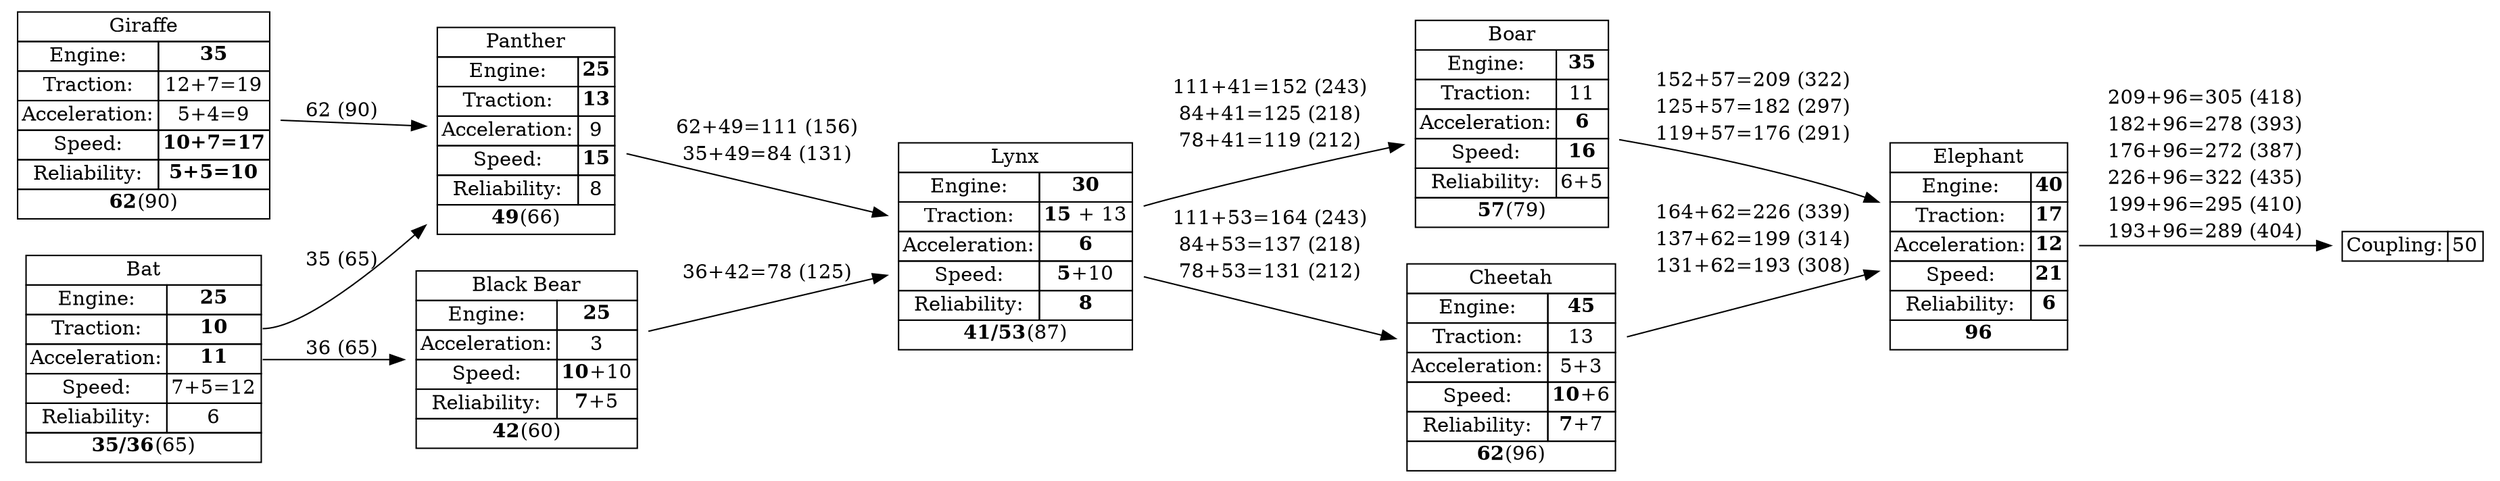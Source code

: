 digraph era2 {
  rankdir="LR";
  node [shape=none];
  giraffe [label=<
  <TABLE BORDER="0" CELLBORDER="1" CELLSPACING="0">
  <TR><TD COLSPAN="2">Giraffe</TD></TR>
  <TR>
   <TD>Engine:</TD><TD><B>35</B></TD>
  </TR>
  <TR>
   <TD>Traction:</TD><TD>12+7=19</TD>
  </TR>
 <TR>
  <TD>Acceleration:</TD><TD>5+4=9</TD>
 </TR>
 <TR>
   <TD>Speed:</TD><TD><B>10+7=17</B></TD>
 </TR>
 <TR>
   <TD>Reliability:</TD><TD><B>5+5=10</B></TD>
 </TR>
 <TR>
  <TD COLSPAN="2"><B>62</B>(90)</TD>
 </TR>
  </TABLE>>]

 bat [label=<
  <TABLE BORDER="0" CELLBORDER="1" CELLSPACING="0">
  <TR><TD COLSPAN="2">Bat</TD></TR>
  <TR>
   <TD>Engine:</TD><TD><B>25</B></TD>
  </TR>
  <TR>
   <TD>Traction:</TD><TD PORT="f1"><B>10</B></TD>
  </TR>
 <TR>
  <TD>Acceleration:</TD><TD PORT="f2"><B>11</B></TD>
 </TR>
 <TR>
   <TD>Speed:</TD><TD>7+5=12</TD>
 </TR>
 <TR>
   <TD>Reliability:</TD><TD>6</TD>
 </TR>
 <TR>
  <TD COLSPAN="2"><B>35/36</B>(65)</TD>
 </TR>
  </TABLE>>]
  
 panther [label=<
  <TABLE BORDER="0" CELLBORDER="1" CELLSPACING="0">
  <TR><TD COLSPAN="2">Panther</TD></TR>
  <TR>
   <TD>Engine:</TD><TD><B>25</B></TD>
  </TR>
  <TR>
   <TD>Traction:</TD><TD><B>13</B></TD>
  </TR>
 <TR>
  <TD>Acceleration:</TD><TD>9</TD>
 </TR>
 <TR>
   <TD>Speed:</TD><TD><B>15</B></TD>
 </TR>
 <TR>
   <TD>Reliability:</TD><TD>8</TD>
 </TR>
 <TR>
  <TD COLSPAN="2"><B>49</B>(66)</TD>
 </TR>
  </TABLE>>]

 lynx [label=<
  <TABLE BORDER="0" CELLBORDER="1" CELLSPACING="0">
  <TR><TD COLSPAN="2">Lynx</TD></TR>
  <TR>
   <TD>Engine:</TD><TD><B>30</B></TD>
  </TR>
  <TR>
   <TD>Traction:</TD><TD><B>15</B> + 13</TD>
  </TR>
 <TR>
  <TD>Acceleration:</TD><TD><B>6</B></TD>
 </TR>
 <TR>
   <TD>Speed:</TD><TD><B>5</B>+10</TD>
 </TR>
 <TR>
   <TD>Reliability:</TD><TD><B>8</B></TD>
 </TR>
 <TR>
  <TD COLSPAN="2"><B>41/53</B>(87)</TD>
 </TR>
  </TABLE>>]

 blackbear [label=<
  <TABLE BORDER="0" CELLBORDER="1" CELLSPACING="0">
  <TR><TD COLSPAN="2">Black Bear</TD></TR>
  <TR>
   <TD>Engine:</TD><TD><B>25</B></TD>
  </TR>
 <TR>
  <TD>Acceleration:</TD><TD>3</TD>
 </TR>
 <TR>
   <TD>Speed:</TD><TD><B>10</B>+10</TD>
 </TR>
 <TR>
   <TD>Reliability:</TD><TD><B>7</B>+5</TD>
 </TR>
 <TR>
  <TD COLSPAN="2"><B>42</B>(60)</TD>
 </TR>
  </TABLE>>]

boar [label=<
  <TABLE BORDER="0" CELLBORDER="1" CELLSPACING="0">
  <TR><TD COLSPAN="2">Boar</TD></TR>
  <TR>
   <TD>Engine:</TD><TD><B>35</B></TD>
  </TR>
 <TR>
   <TD>Traction:</TD><TD>11</TD>
 </TR>
 <TR>
  <TD>Acceleration:</TD><TD><B>6</B></TD>
 </TR>
 <TR>
   <TD>Speed:</TD><TD><B>16</B></TD>
 </TR>
 <TR>
   <TD>Reliability:</TD><TD>6+5</TD>
 </TR>
 <TR>
  <TD COLSPAN="2"><B>57</B>(79)</TD>
 </TR>
  </TABLE>>]

cheetah [label=<
  <TABLE BORDER="0" CELLBORDER="1" CELLSPACING="0">
  <TR><TD COLSPAN="2">Cheetah</TD></TR>
  <TR>
   <TD>Engine:</TD><TD><B>45</B></TD>
  </TR>
 <TR>
   <TD>Traction:</TD><TD>13</TD>
 </TR>
 <TR>
  <TD>Acceleration:</TD><TD>5+3</TD>
 </TR>
 <TR>
   <TD>Speed:</TD><TD><B>10</B>+6</TD>
 </TR>
 <TR>
   <TD>Reliability:</TD><TD><B>7</B>+7</TD>
 </TR>
 <TR>
  <TD COLSPAN="2"><B>62</B>(96)</TD>
 </TR>
  </TABLE>>]

elephant [label=<
  <TABLE BORDER="0" CELLBORDER="1" CELLSPACING="0">
  <TR><TD COLSPAN="2">Elephant</TD></TR>
  <TR>
   <TD>Engine:</TD><TD><B>40</B></TD>
  </TR>
 <TR>
   <TD>Traction:</TD><TD><B>17</B></TD>
 </TR>
 <TR>
  <TD>Acceleration:</TD><TD><B>12</B></TD>
 </TR>
 <TR>
   <TD>Speed:</TD><TD><B>21</B></TD>
 </TR>
 <TR>
   <TD>Reliability:</TD><TD><B>6</B></TD>
 </TR>
 <TR>
  <TD COLSPAN="2"><B>96</B></TD>
 </TR>
  </TABLE>>]

coupling [label=<<TABLE BORDER="0" CELLBORDER="1" CELLSPACING="0">
 <TR><TD>Coupling:</TD><TD>50</TD></TR></TABLE>>];
giraffe -> panther [label="62 (90)"];
bat:f1 -> panther [label="35 (65)"];
bat:f2 -> blackbear [label="36 (65)"];
panther -> lynx [label=<<TABLE BORDER="0" CELLBORDER="0" CELLSPACING="0"> <TR><TD>62+49=111 (156)</TD></TR><TR><TD>35+49=84 (131)</TD></TR></TABLE>>];
blackbear -> lynx [label="36+42=78 (125)"];
lynx -> boar [label=<<TABLE BORDER="0" CELLBORDER="0" CELLSPACING="0"> <TR><TD>111+41=152 (243)</TD></TR><TR><TD>84+41=125 (218)</TD></TR><TR><TD>78+41=119 (212)</TD></TR></TABLE>>];
lynx -> cheetah [label=<<TABLE BORDER="0" CELLBORDER="0" CELLSPACING="0"> <TR><TD>111+53=164 (243)</TD></TR><TR><TD>84+53=137 (218)</TD></TR><TR><TD>78+53=131 (212)</TD></TR></TABLE>>];
boar -> elephant [label=<<TABLE BORDER="0" CELLBORDER="0" CELLSPACING="0"> <TR><TD>152+57=209 (322)</TD></TR><TR><TD>125+57=182 (297)</TD></TR><TR><TD>119+57=176 (291)</TD></TR></TABLE>>];
cheetah -> elephant [label=<<TABLE BORDER="0" CELLBORDER="0" CELLSPACING="0"> <TR><TD>164+62=226 (339)</TD></TR><TR><TD>137+62=199 (314)</TD></TR><TR><TD>131+62=193 (308)</TD></TR></TABLE>>];

elephant -> coupling [label=<<TABLE BORDER="0" CELLBORDER="0" CELLSPACING="0"> <TR><TD>209+96=305 (418)</TD></TR><TR><TD>182+96=278 (393)</TD></TR><TR><TD>176+96=272 (387)</TD></TR><TR><TD>226+96=322 (435)</TD></TR><TR><TD>199+96=295 (410)</TD></TR><TR><TD>193+96=289 (404)</TD></TR></TABLE>>];
}
 
  